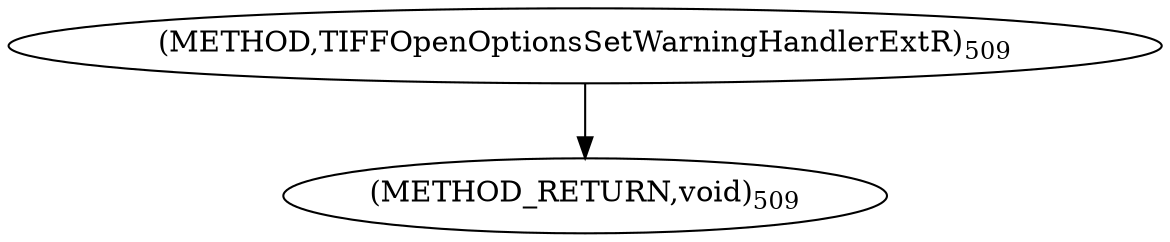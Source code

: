 digraph "TIFFOpenOptionsSetWarningHandlerExtR" {  
"9022" [label = <(METHOD,TIFFOpenOptionsSetWarningHandlerExtR)<SUB>509</SUB>> ]
"9026" [label = <(METHOD_RETURN,void)<SUB>509</SUB>> ]
  "9022" -> "9026" 
}
